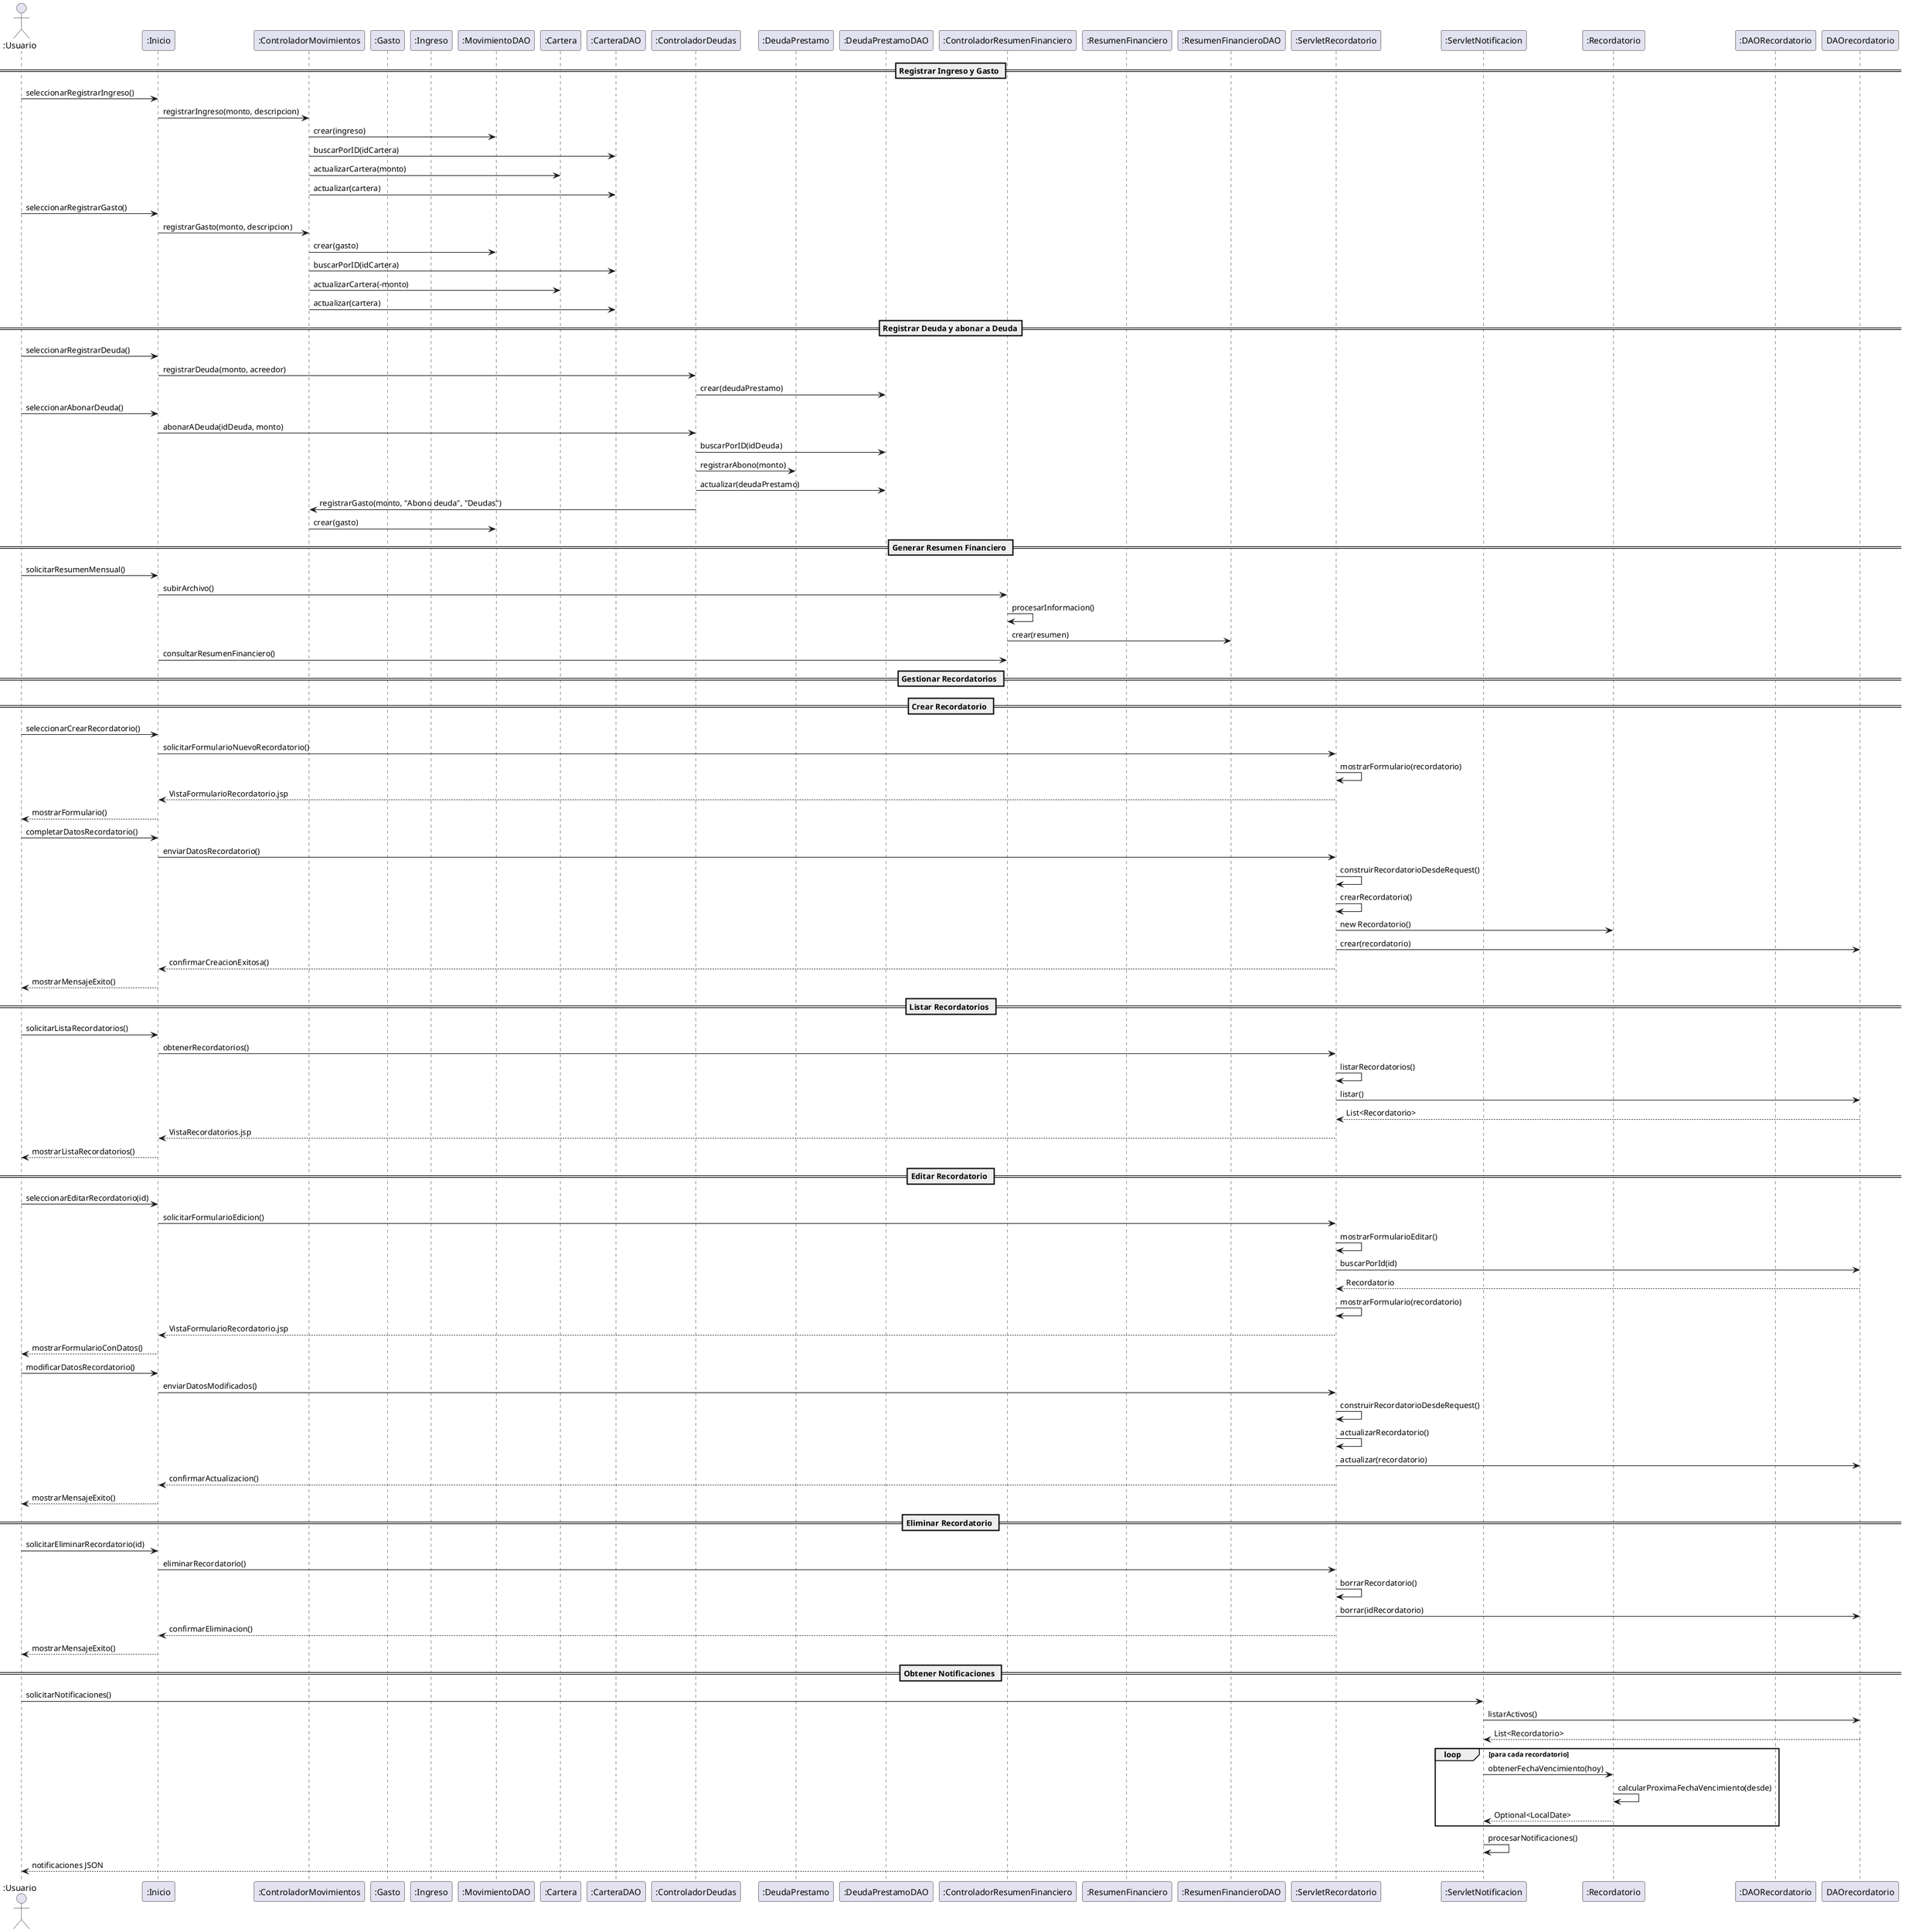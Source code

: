 @startuml

actor ":Usuario" as usuario
participant ":Inicio" as inicio
participant ":ControladorMovimientos" as controladorMovimientos
participant ":Gasto" as gasto
participant ":Ingreso" as ingreso
participant ":MovimientoDAO" as movimientoDAO
participant ":Cartera" as cartera
participant ":CarteraDAO" as carteraDAO
participant ":ControladorDeudas" as controladorDeudas
participant ":DeudaPrestamo" as deudaPrestamo
participant ":DeudaPrestamoDAO" as deudaPrestamoDAO
participant ":ControladorResumenFinanciero" as controladorResumen
participant ":ResumenFinanciero" as resumen
participant ":ResumenFinancieroDAO" as resumenDAO
participant ":ServletRecordatorio" as servletRecordatorio
participant ":ServletNotificacion" as servletNotificacion
participant ":Recordatorio" as recordatorio
participant ":DAORecordatorio" as DAOrecordatorioO

== Registrar Ingreso y Gasto ==
usuario -> inicio: seleccionarRegistrarIngreso()
inicio -> controladorMovimientos: registrarIngreso(monto, descripcion)
controladorMovimientos -> movimientoDAO: crear(ingreso)
controladorMovimientos -> carteraDAO: buscarPorID(idCartera)
controladorMovimientos -> cartera: actualizarCartera(monto)
controladorMovimientos -> carteraDAO: actualizar(cartera)

usuario -> inicio: seleccionarRegistrarGasto()
inicio -> controladorMovimientos: registrarGasto(monto, descripcion)
controladorMovimientos -> movimientoDAO: crear(gasto)
controladorMovimientos -> carteraDAO: buscarPorID(idCartera)
controladorMovimientos -> cartera: actualizarCartera(-monto)
controladorMovimientos -> carteraDAO: actualizar(cartera)

== Registrar Deuda y abonar a Deuda==
usuario -> inicio: seleccionarRegistrarDeuda()
inicio -> controladorDeudas: registrarDeuda(monto, acreedor)
controladorDeudas -> deudaPrestamoDAO: crear(deudaPrestamo)

usuario -> inicio: seleccionarAbonarDeuda()
inicio -> controladorDeudas: abonarADeuda(idDeuda, monto)
controladorDeudas -> deudaPrestamoDAO: buscarPorID(idDeuda)
controladorDeudas -> deudaPrestamo: registrarAbono(monto)
controladorDeudas -> deudaPrestamoDAO: actualizar(deudaPrestamo)

controladorDeudas -> controladorMovimientos: registrarGasto(monto, "Abono deuda", "Deudas")
controladorMovimientos -> movimientoDAO: crear(gasto)

== Generar Resumen Financiero ==
usuario -> inicio: solicitarResumenMensual()
inicio -> controladorResumen: subirArchivo()
controladorResumen -> controladorResumen: procesarInformacion()
controladorResumen -> resumenDAO: crear(resumen)
inicio -> controladorResumen: consultarResumenFinanciero()


== Gestionar Recordatorios ==

== Crear Recordatorio ==

usuario -> inicio: seleccionarCrearRecordatorio()
inicio -> servletRecordatorio: solicitarFormularioNuevoRecordatorio()
servletRecordatorio -> servletRecordatorio: mostrarFormulario(recordatorio)
servletRecordatorio --> inicio: VistaFormularioRecordatorio.jsp
inicio --> usuario: mostrarFormulario()

usuario -> inicio: completarDatosRecordatorio()
inicio -> servletRecordatorio: enviarDatosRecordatorio()
servletRecordatorio -> servletRecordatorio: construirRecordatorioDesdeRequest()
servletRecordatorio -> servletRecordatorio: crearRecordatorio()
servletRecordatorio -> recordatorio: new Recordatorio()
servletRecordatorio -> DAOrecordatorio: crear(recordatorio)
servletRecordatorio --> inicio: confirmarCreacionExitosa()
inicio --> usuario: mostrarMensajeExito()

== Listar Recordatorios ==
usuario -> inicio: solicitarListaRecordatorios()
inicio -> servletRecordatorio: obtenerRecordatorios()
servletRecordatorio -> servletRecordatorio: listarRecordatorios()
servletRecordatorio -> DAOrecordatorio: listar()
DAOrecordatorio --> servletRecordatorio: List<Recordatorio>
servletRecordatorio --> inicio: VistaRecordatorios.jsp
inicio --> usuario: mostrarListaRecordatorios()

== Editar Recordatorio ==
usuario -> inicio: seleccionarEditarRecordatorio(id)
inicio -> servletRecordatorio: solicitarFormularioEdicion()
servletRecordatorio -> servletRecordatorio: mostrarFormularioEditar()
servletRecordatorio -> DAOrecordatorio: buscarPorId(id)
DAOrecordatorio --> servletRecordatorio: Recordatorio
servletRecordatorio -> servletRecordatorio: mostrarFormulario(recordatorio)
servletRecordatorio --> inicio: VistaFormularioRecordatorio.jsp
inicio --> usuario: mostrarFormularioConDatos()

usuario -> inicio: modificarDatosRecordatorio()
inicio -> servletRecordatorio: enviarDatosModificados()
servletRecordatorio -> servletRecordatorio: construirRecordatorioDesdeRequest()
servletRecordatorio -> servletRecordatorio: actualizarRecordatorio()
servletRecordatorio -> DAOrecordatorio: actualizar(recordatorio)
servletRecordatorio --> inicio: confirmarActualizacion()
inicio --> usuario: mostrarMensajeExito()

== Eliminar Recordatorio ==
usuario -> inicio: solicitarEliminarRecordatorio(id)
inicio -> servletRecordatorio: eliminarRecordatorio()
servletRecordatorio -> servletRecordatorio: borrarRecordatorio()
servletRecordatorio -> DAOrecordatorio: borrar(idRecordatorio)
servletRecordatorio --> inicio: confirmarEliminacion()
inicio --> usuario: mostrarMensajeExito()

== Obtener Notificaciones ==
usuario -> servletNotificacion: solicitarNotificaciones()
servletNotificacion -> DAOrecordatorio: listarActivos()
DAOrecordatorio --> servletNotificacion: List<Recordatorio>

loop para cada recordatorio
    servletNotificacion -> recordatorio: obtenerFechaVencimiento(hoy)
    recordatorio -> recordatorio: calcularProximaFechaVencimiento(desde)
    recordatorio --> servletNotificacion: Optional<LocalDate>
end

servletNotificacion -> servletNotificacion: procesarNotificaciones()
servletNotificacion --> usuario: notificaciones JSON


@enduml